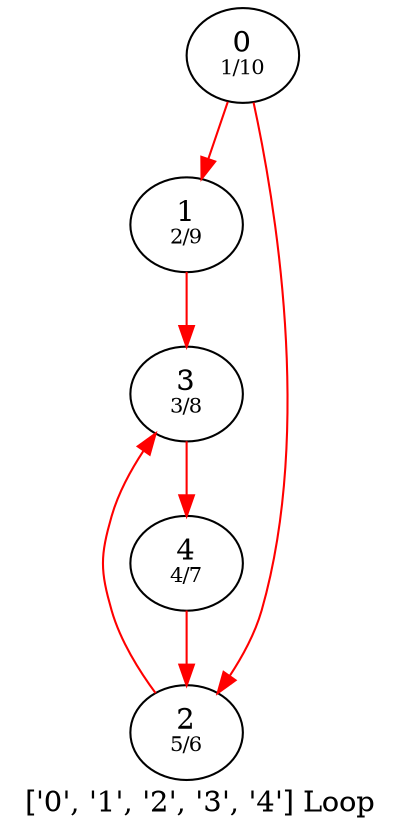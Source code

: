 digraph g {
label ="['0', '1', '2', '3', '4'] Loop"
0 [label = <0<BR /><FONT POINT-SIZE="10">1/10</FONT>>]
1 [label = <1<BR /><FONT POINT-SIZE="10">2/9</FONT>>]
2 [label = <2<BR /><FONT POINT-SIZE="10">5/6</FONT>>]
3 [label = <3<BR /><FONT POINT-SIZE="10">3/8</FONT>>]
4 [label = <4<BR /><FONT POINT-SIZE="10">4/7</FONT>>]
	edge [color=red]		0->1
		0->2
		1->3
		2->3
		3->4
		4->2
}